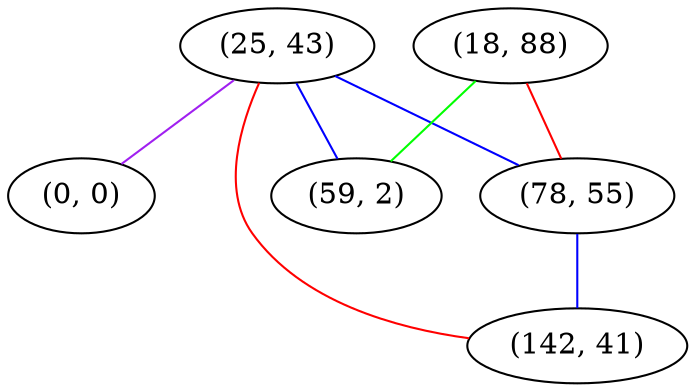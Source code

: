graph "" {
"(25, 43)";
"(18, 88)";
"(0, 0)";
"(59, 2)";
"(78, 55)";
"(142, 41)";
"(25, 43)" -- "(142, 41)"  [color=red, key=0, weight=1];
"(25, 43)" -- "(0, 0)"  [color=purple, key=0, weight=4];
"(25, 43)" -- "(78, 55)"  [color=blue, key=0, weight=3];
"(25, 43)" -- "(59, 2)"  [color=blue, key=0, weight=3];
"(18, 88)" -- "(59, 2)"  [color=green, key=0, weight=2];
"(18, 88)" -- "(78, 55)"  [color=red, key=0, weight=1];
"(78, 55)" -- "(142, 41)"  [color=blue, key=0, weight=3];
}
